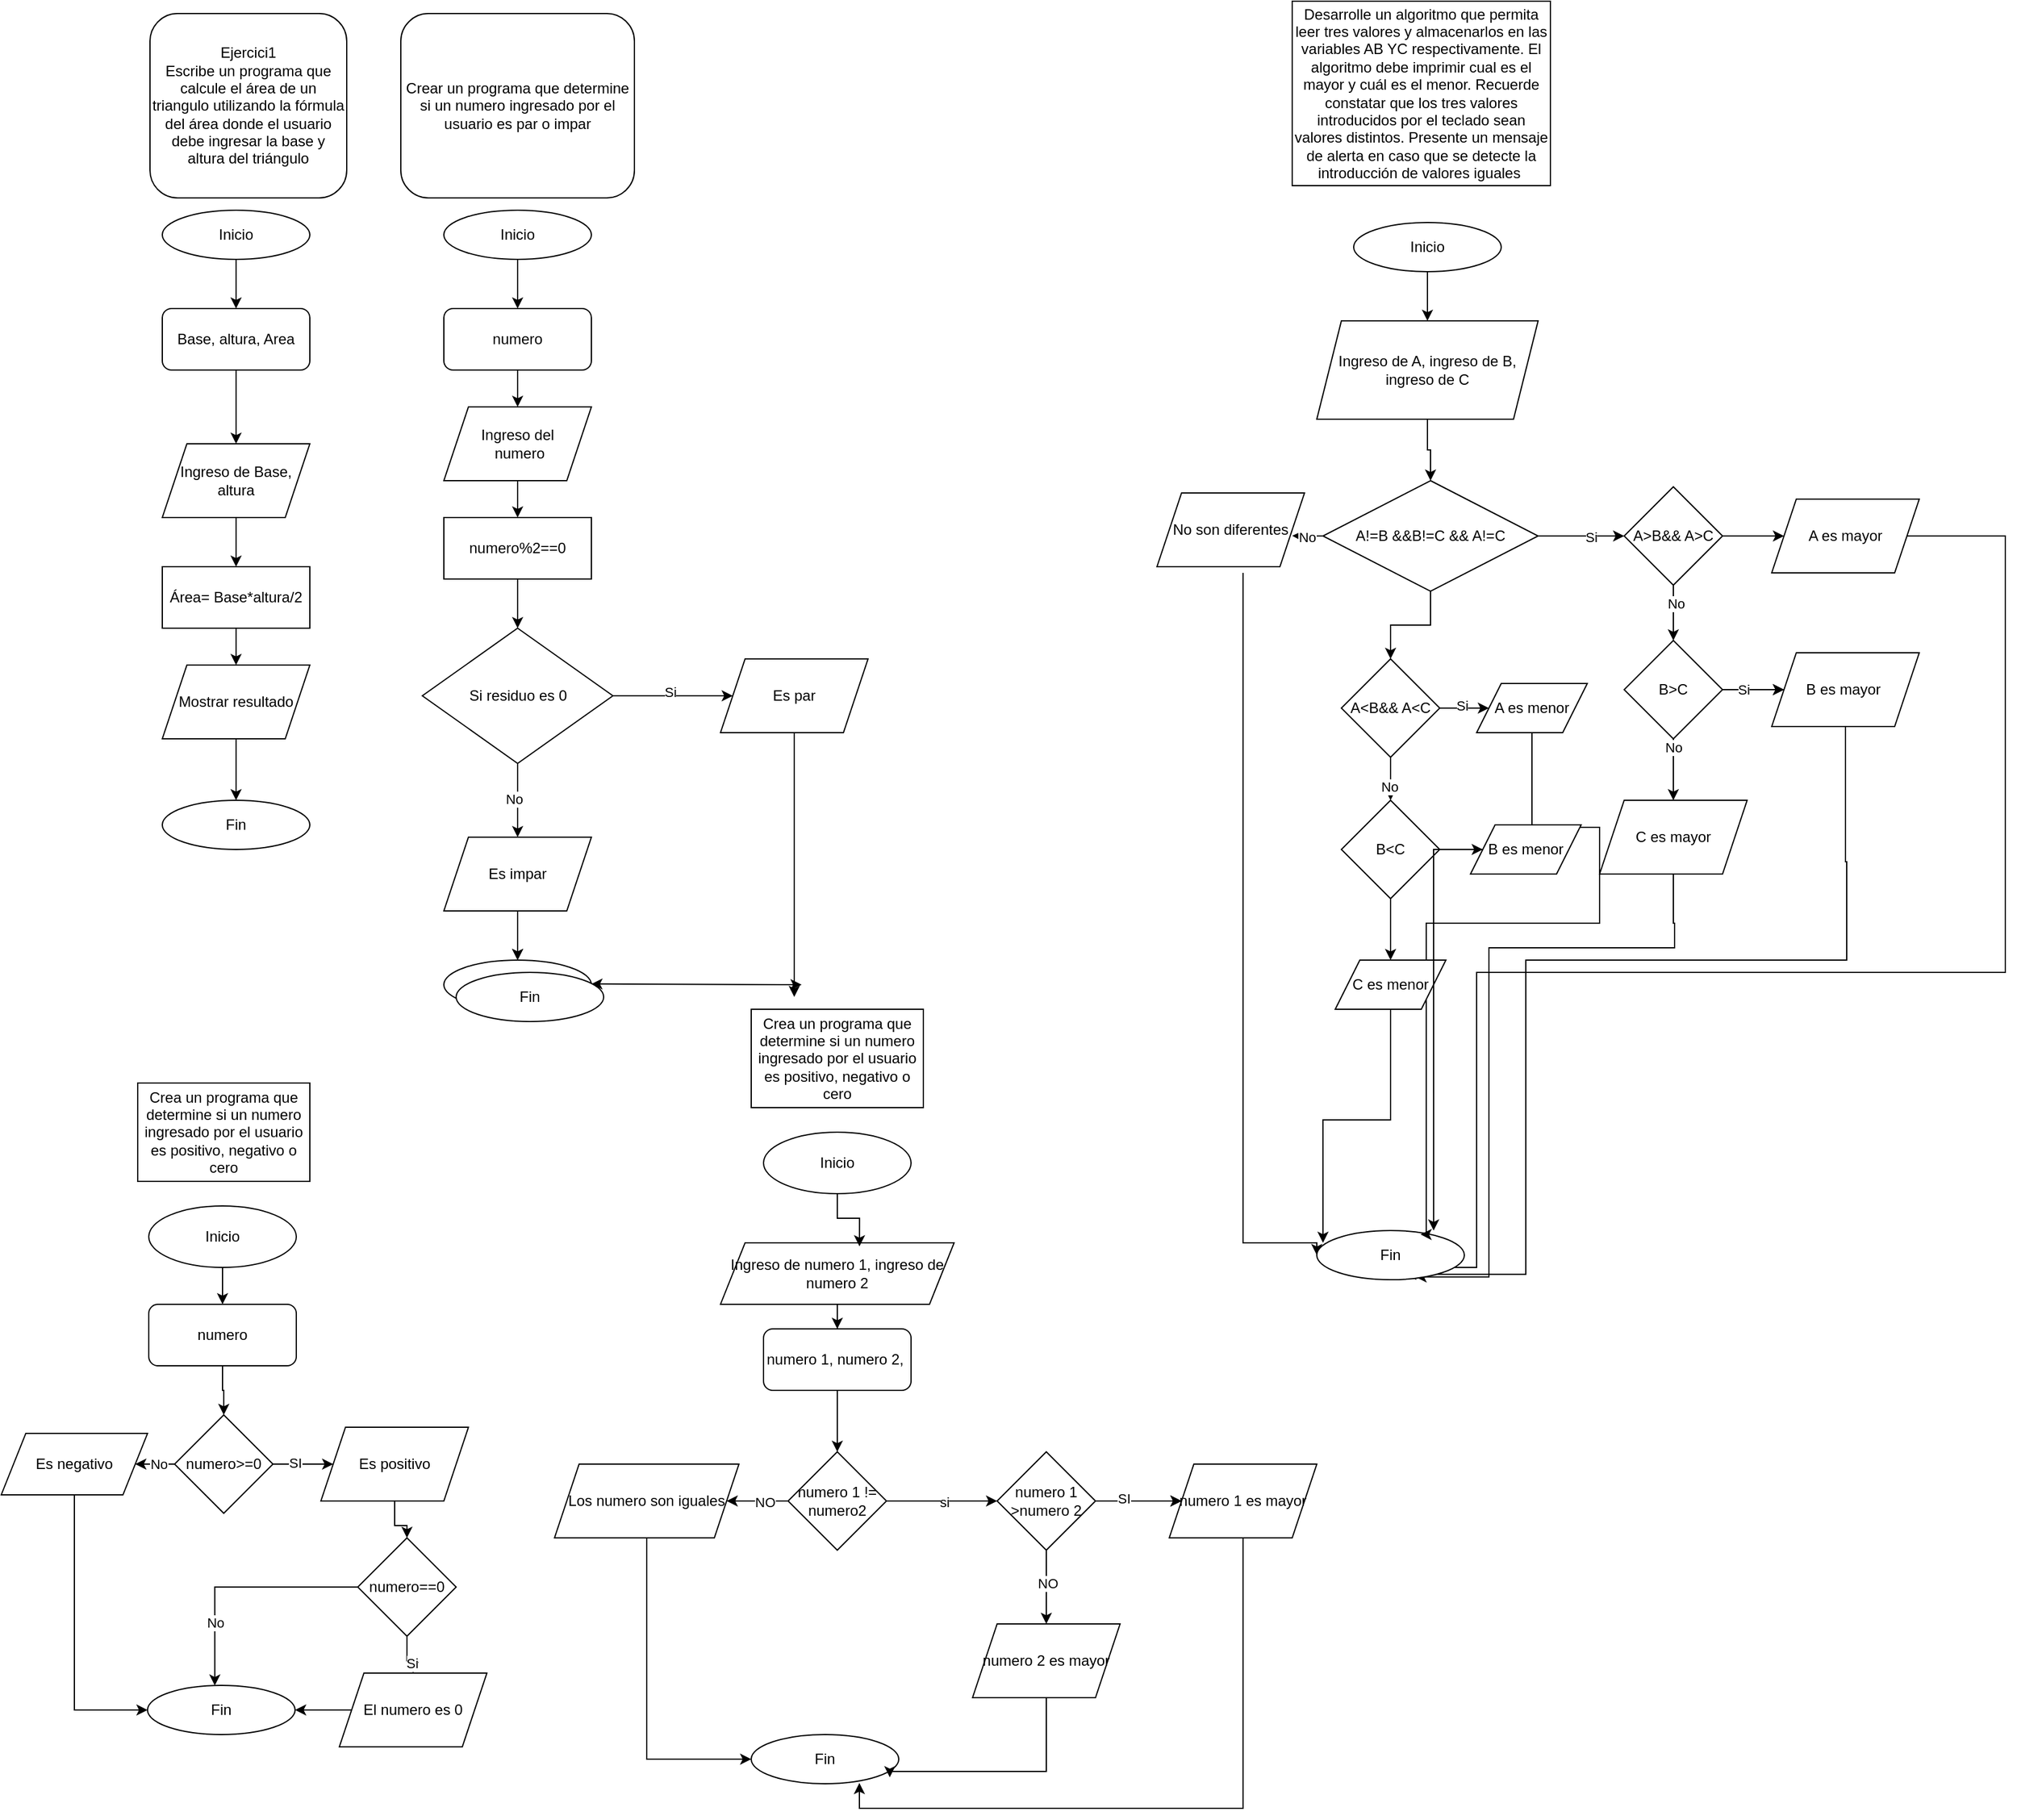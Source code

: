 <mxfile version="24.7.16">
  <diagram id="C5RBs43oDa-KdzZeNtuy" name="Page-1">
    <mxGraphModel dx="2933" dy="2589" grid="1" gridSize="10" guides="1" tooltips="1" connect="1" arrows="1" fold="1" page="1" pageScale="1" pageWidth="827" pageHeight="1169" math="0" shadow="0">
      <root>
        <mxCell id="WIyWlLk6GJQsqaUBKTNV-0" />
        <mxCell id="WIyWlLk6GJQsqaUBKTNV-1" parent="WIyWlLk6GJQsqaUBKTNV-0" />
        <mxCell id="592Dz0RFdlBVI4-PYO10-13" value="" style="edgeStyle=orthogonalEdgeStyle;rounded=0;orthogonalLoop=1;jettySize=auto;html=1;" parent="WIyWlLk6GJQsqaUBKTNV-1" source="WIyWlLk6GJQsqaUBKTNV-3" target="592Dz0RFdlBVI4-PYO10-8" edge="1">
          <mxGeometry relative="1" as="geometry" />
        </mxCell>
        <mxCell id="WIyWlLk6GJQsqaUBKTNV-3" value="Base, altura, Area" style="rounded=1;whiteSpace=wrap;html=1;fontSize=12;glass=0;strokeWidth=1;shadow=0;" parent="WIyWlLk6GJQsqaUBKTNV-1" vertex="1">
          <mxGeometry x="131" y="-890" width="120" height="50" as="geometry" />
        </mxCell>
        <mxCell id="592Dz0RFdlBVI4-PYO10-1" style="edgeStyle=orthogonalEdgeStyle;rounded=0;orthogonalLoop=1;jettySize=auto;html=1;entryX=0.5;entryY=0;entryDx=0;entryDy=0;" parent="WIyWlLk6GJQsqaUBKTNV-1" source="592Dz0RFdlBVI4-PYO10-0" target="WIyWlLk6GJQsqaUBKTNV-3" edge="1">
          <mxGeometry relative="1" as="geometry" />
        </mxCell>
        <mxCell id="592Dz0RFdlBVI4-PYO10-0" value="Inicio" style="ellipse;whiteSpace=wrap;html=1;" parent="WIyWlLk6GJQsqaUBKTNV-1" vertex="1">
          <mxGeometry x="131" y="-970" width="120" height="40" as="geometry" />
        </mxCell>
        <mxCell id="592Dz0RFdlBVI4-PYO10-10" value="" style="edgeStyle=orthogonalEdgeStyle;rounded=0;orthogonalLoop=1;jettySize=auto;html=1;" parent="WIyWlLk6GJQsqaUBKTNV-1" source="592Dz0RFdlBVI4-PYO10-8" target="592Dz0RFdlBVI4-PYO10-9" edge="1">
          <mxGeometry relative="1" as="geometry" />
        </mxCell>
        <mxCell id="592Dz0RFdlBVI4-PYO10-8" value="Ingreso de Base,&lt;div&gt;altura&lt;/div&gt;" style="shape=parallelogram;perimeter=parallelogramPerimeter;whiteSpace=wrap;html=1;fixedSize=1;" parent="WIyWlLk6GJQsqaUBKTNV-1" vertex="1">
          <mxGeometry x="131" y="-780" width="120" height="60" as="geometry" />
        </mxCell>
        <mxCell id="592Dz0RFdlBVI4-PYO10-16" value="" style="edgeStyle=orthogonalEdgeStyle;rounded=0;orthogonalLoop=1;jettySize=auto;html=1;" parent="WIyWlLk6GJQsqaUBKTNV-1" source="592Dz0RFdlBVI4-PYO10-9" target="592Dz0RFdlBVI4-PYO10-15" edge="1">
          <mxGeometry relative="1" as="geometry" />
        </mxCell>
        <mxCell id="592Dz0RFdlBVI4-PYO10-9" value="Área= Base*altura/2" style="rounded=0;whiteSpace=wrap;html=1;" parent="WIyWlLk6GJQsqaUBKTNV-1" vertex="1">
          <mxGeometry x="131" y="-680" width="120" height="50" as="geometry" />
        </mxCell>
        <mxCell id="592Dz0RFdlBVI4-PYO10-11" value="Fin" style="ellipse;whiteSpace=wrap;html=1;" parent="WIyWlLk6GJQsqaUBKTNV-1" vertex="1">
          <mxGeometry x="131" y="-490" width="120" height="40" as="geometry" />
        </mxCell>
        <mxCell id="592Dz0RFdlBVI4-PYO10-17" value="" style="edgeStyle=orthogonalEdgeStyle;rounded=0;orthogonalLoop=1;jettySize=auto;html=1;" parent="WIyWlLk6GJQsqaUBKTNV-1" source="592Dz0RFdlBVI4-PYO10-15" target="592Dz0RFdlBVI4-PYO10-11" edge="1">
          <mxGeometry relative="1" as="geometry" />
        </mxCell>
        <mxCell id="592Dz0RFdlBVI4-PYO10-15" value="Mostrar resultado" style="shape=parallelogram;perimeter=parallelogramPerimeter;whiteSpace=wrap;html=1;fixedSize=1;" parent="WIyWlLk6GJQsqaUBKTNV-1" vertex="1">
          <mxGeometry x="131" y="-600" width="120" height="60" as="geometry" />
        </mxCell>
        <mxCell id="592Dz0RFdlBVI4-PYO10-21" value="&lt;div&gt;Ejercici1&lt;/div&gt;Escribe un programa que calcule el área de un triangulo utilizando la fórmula del área donde el usuario debe ingresar la base y altura del triángulo" style="rounded=1;whiteSpace=wrap;html=1;" parent="WIyWlLk6GJQsqaUBKTNV-1" vertex="1">
          <mxGeometry x="121" y="-1130" width="160" height="150" as="geometry" />
        </mxCell>
        <mxCell id="592Dz0RFdlBVI4-PYO10-23" value="Crear un programa que determine si un numero ingresado por el usuario es par o impar" style="rounded=1;whiteSpace=wrap;html=1;" parent="WIyWlLk6GJQsqaUBKTNV-1" vertex="1">
          <mxGeometry x="325" y="-1130" width="190" height="150" as="geometry" />
        </mxCell>
        <mxCell id="592Dz0RFdlBVI4-PYO10-26" style="edgeStyle=orthogonalEdgeStyle;rounded=0;orthogonalLoop=1;jettySize=auto;html=1;exitX=0.5;exitY=1;exitDx=0;exitDy=0;" parent="WIyWlLk6GJQsqaUBKTNV-1" source="592Dz0RFdlBVI4-PYO10-24" target="592Dz0RFdlBVI4-PYO10-25" edge="1">
          <mxGeometry relative="1" as="geometry" />
        </mxCell>
        <mxCell id="592Dz0RFdlBVI4-PYO10-24" value="Inicio" style="ellipse;whiteSpace=wrap;html=1;" parent="WIyWlLk6GJQsqaUBKTNV-1" vertex="1">
          <mxGeometry x="360" y="-970" width="120" height="40" as="geometry" />
        </mxCell>
        <mxCell id="592Dz0RFdlBVI4-PYO10-29" style="edgeStyle=orthogonalEdgeStyle;rounded=0;orthogonalLoop=1;jettySize=auto;html=1;exitX=0.5;exitY=1;exitDx=0;exitDy=0;" parent="WIyWlLk6GJQsqaUBKTNV-1" source="592Dz0RFdlBVI4-PYO10-25" target="592Dz0RFdlBVI4-PYO10-27" edge="1">
          <mxGeometry relative="1" as="geometry" />
        </mxCell>
        <mxCell id="592Dz0RFdlBVI4-PYO10-25" value="numero" style="rounded=1;whiteSpace=wrap;html=1;fontSize=12;glass=0;strokeWidth=1;shadow=0;" parent="WIyWlLk6GJQsqaUBKTNV-1" vertex="1">
          <mxGeometry x="360" y="-890" width="120" height="50" as="geometry" />
        </mxCell>
        <mxCell id="592Dz0RFdlBVI4-PYO10-35" value="" style="edgeStyle=orthogonalEdgeStyle;rounded=0;orthogonalLoop=1;jettySize=auto;html=1;" parent="WIyWlLk6GJQsqaUBKTNV-1" source="592Dz0RFdlBVI4-PYO10-27" target="592Dz0RFdlBVI4-PYO10-33" edge="1">
          <mxGeometry relative="1" as="geometry" />
        </mxCell>
        <mxCell id="592Dz0RFdlBVI4-PYO10-27" value="Ingreso del&lt;div&gt;&amp;nbsp;numero&lt;/div&gt;" style="shape=parallelogram;perimeter=parallelogramPerimeter;whiteSpace=wrap;html=1;fixedSize=1;" parent="WIyWlLk6GJQsqaUBKTNV-1" vertex="1">
          <mxGeometry x="360" y="-810" width="120" height="60" as="geometry" />
        </mxCell>
        <mxCell id="592Dz0RFdlBVI4-PYO10-38" value="" style="edgeStyle=orthogonalEdgeStyle;rounded=0;orthogonalLoop=1;jettySize=auto;html=1;" parent="WIyWlLk6GJQsqaUBKTNV-1" source="592Dz0RFdlBVI4-PYO10-31" target="592Dz0RFdlBVI4-PYO10-32" edge="1">
          <mxGeometry relative="1" as="geometry" />
        </mxCell>
        <mxCell id="592Dz0RFdlBVI4-PYO10-39" value="Si" style="edgeLabel;html=1;align=center;verticalAlign=middle;resizable=0;points=[];" parent="592Dz0RFdlBVI4-PYO10-38" vertex="1" connectable="0">
          <mxGeometry x="-0.03" y="3" relative="1" as="geometry">
            <mxPoint x="-1" as="offset" />
          </mxGeometry>
        </mxCell>
        <mxCell id="592Dz0RFdlBVI4-PYO10-41" value="" style="edgeStyle=orthogonalEdgeStyle;rounded=0;orthogonalLoop=1;jettySize=auto;html=1;" parent="WIyWlLk6GJQsqaUBKTNV-1" source="592Dz0RFdlBVI4-PYO10-31" target="592Dz0RFdlBVI4-PYO10-40" edge="1">
          <mxGeometry relative="1" as="geometry" />
        </mxCell>
        <mxCell id="592Dz0RFdlBVI4-PYO10-48" value="No" style="edgeLabel;html=1;align=center;verticalAlign=middle;resizable=0;points=[];" parent="592Dz0RFdlBVI4-PYO10-41" vertex="1" connectable="0">
          <mxGeometry x="-0.041" y="-3" relative="1" as="geometry">
            <mxPoint as="offset" />
          </mxGeometry>
        </mxCell>
        <mxCell id="592Dz0RFdlBVI4-PYO10-31" value="Si residuo es 0" style="rhombus;whiteSpace=wrap;html=1;" parent="WIyWlLk6GJQsqaUBKTNV-1" vertex="1">
          <mxGeometry x="342.5" y="-630" width="155" height="110" as="geometry" />
        </mxCell>
        <mxCell id="592Dz0RFdlBVI4-PYO10-54" style="edgeStyle=orthogonalEdgeStyle;rounded=0;orthogonalLoop=1;jettySize=auto;html=1;" parent="WIyWlLk6GJQsqaUBKTNV-1" source="592Dz0RFdlBVI4-PYO10-32" edge="1">
          <mxGeometry relative="1" as="geometry">
            <mxPoint x="645.0" y="-330" as="targetPoint" />
          </mxGeometry>
        </mxCell>
        <mxCell id="592Dz0RFdlBVI4-PYO10-32" value="Es par" style="shape=parallelogram;perimeter=parallelogramPerimeter;whiteSpace=wrap;html=1;fixedSize=1;" parent="WIyWlLk6GJQsqaUBKTNV-1" vertex="1">
          <mxGeometry x="585" y="-605" width="120" height="60" as="geometry" />
        </mxCell>
        <mxCell id="592Dz0RFdlBVI4-PYO10-36" value="" style="edgeStyle=orthogonalEdgeStyle;rounded=0;orthogonalLoop=1;jettySize=auto;html=1;" parent="WIyWlLk6GJQsqaUBKTNV-1" source="592Dz0RFdlBVI4-PYO10-33" target="592Dz0RFdlBVI4-PYO10-31" edge="1">
          <mxGeometry relative="1" as="geometry" />
        </mxCell>
        <mxCell id="592Dz0RFdlBVI4-PYO10-33" value="numero%2==0" style="rounded=0;whiteSpace=wrap;html=1;" parent="WIyWlLk6GJQsqaUBKTNV-1" vertex="1">
          <mxGeometry x="360" y="-720" width="120" height="50" as="geometry" />
        </mxCell>
        <mxCell id="592Dz0RFdlBVI4-PYO10-43" value="" style="edgeStyle=orthogonalEdgeStyle;rounded=0;orthogonalLoop=1;jettySize=auto;html=1;" parent="WIyWlLk6GJQsqaUBKTNV-1" source="592Dz0RFdlBVI4-PYO10-40" edge="1">
          <mxGeometry relative="1" as="geometry">
            <mxPoint x="420" y="-360" as="targetPoint" />
          </mxGeometry>
        </mxCell>
        <mxCell id="5NWlZkQ-3YKYq24V9P-x-30" value="" style="edgeStyle=orthogonalEdgeStyle;rounded=0;orthogonalLoop=1;jettySize=auto;html=1;" edge="1" parent="WIyWlLk6GJQsqaUBKTNV-1" source="592Dz0RFdlBVI4-PYO10-40" target="592Dz0RFdlBVI4-PYO10-44">
          <mxGeometry relative="1" as="geometry" />
        </mxCell>
        <mxCell id="592Dz0RFdlBVI4-PYO10-40" value="Es impar" style="shape=parallelogram;perimeter=parallelogramPerimeter;whiteSpace=wrap;html=1;fixedSize=1;" parent="WIyWlLk6GJQsqaUBKTNV-1" vertex="1">
          <mxGeometry x="360" y="-460" width="120" height="60" as="geometry" />
        </mxCell>
        <mxCell id="592Dz0RFdlBVI4-PYO10-44" value="Fin" style="ellipse;whiteSpace=wrap;html=1;" parent="WIyWlLk6GJQsqaUBKTNV-1" vertex="1">
          <mxGeometry x="360" y="-360" width="120" height="40" as="geometry" />
        </mxCell>
        <mxCell id="592Dz0RFdlBVI4-PYO10-56" value="" style="endArrow=classic;startArrow=classic;html=1;rounded=0;" parent="WIyWlLk6GJQsqaUBKTNV-1" edge="1">
          <mxGeometry width="50" height="50" relative="1" as="geometry">
            <mxPoint x="480" y="-340.59" as="sourcePoint" />
            <mxPoint x="651" y="-340" as="targetPoint" />
          </mxGeometry>
        </mxCell>
        <mxCell id="592Dz0RFdlBVI4-PYO10-59" value="Crea un programa que determine si un numero ingresado por el usuario es positivo, negativo o cero" style="rounded=0;whiteSpace=wrap;html=1;" parent="WIyWlLk6GJQsqaUBKTNV-1" vertex="1">
          <mxGeometry x="111" y="-260" width="140" height="80" as="geometry" />
        </mxCell>
        <mxCell id="592Dz0RFdlBVI4-PYO10-63" value="" style="edgeStyle=orthogonalEdgeStyle;rounded=0;orthogonalLoop=1;jettySize=auto;html=1;" parent="WIyWlLk6GJQsqaUBKTNV-1" source="592Dz0RFdlBVI4-PYO10-60" target="592Dz0RFdlBVI4-PYO10-62" edge="1">
          <mxGeometry relative="1" as="geometry" />
        </mxCell>
        <mxCell id="592Dz0RFdlBVI4-PYO10-60" value="Inicio" style="ellipse;whiteSpace=wrap;html=1;" parent="WIyWlLk6GJQsqaUBKTNV-1" vertex="1">
          <mxGeometry x="120" y="-160" width="120" height="50" as="geometry" />
        </mxCell>
        <mxCell id="592Dz0RFdlBVI4-PYO10-61" style="edgeStyle=orthogonalEdgeStyle;rounded=0;orthogonalLoop=1;jettySize=auto;html=1;exitX=0.5;exitY=1;exitDx=0;exitDy=0;" parent="WIyWlLk6GJQsqaUBKTNV-1" source="592Dz0RFdlBVI4-PYO10-60" target="592Dz0RFdlBVI4-PYO10-60" edge="1">
          <mxGeometry relative="1" as="geometry" />
        </mxCell>
        <mxCell id="592Dz0RFdlBVI4-PYO10-65" value="" style="edgeStyle=orthogonalEdgeStyle;rounded=0;orthogonalLoop=1;jettySize=auto;html=1;" parent="WIyWlLk6GJQsqaUBKTNV-1" source="592Dz0RFdlBVI4-PYO10-62" target="592Dz0RFdlBVI4-PYO10-64" edge="1">
          <mxGeometry relative="1" as="geometry" />
        </mxCell>
        <mxCell id="592Dz0RFdlBVI4-PYO10-62" value="numero" style="rounded=1;whiteSpace=wrap;html=1;fontSize=12;glass=0;strokeWidth=1;shadow=0;" parent="WIyWlLk6GJQsqaUBKTNV-1" vertex="1">
          <mxGeometry x="120" y="-80" width="120" height="50" as="geometry" />
        </mxCell>
        <mxCell id="592Dz0RFdlBVI4-PYO10-68" value="" style="edgeStyle=orthogonalEdgeStyle;rounded=0;orthogonalLoop=1;jettySize=auto;html=1;" parent="WIyWlLk6GJQsqaUBKTNV-1" source="592Dz0RFdlBVI4-PYO10-64" target="592Dz0RFdlBVI4-PYO10-67" edge="1">
          <mxGeometry relative="1" as="geometry" />
        </mxCell>
        <mxCell id="592Dz0RFdlBVI4-PYO10-69" value="SI" style="edgeLabel;html=1;align=center;verticalAlign=middle;resizable=0;points=[];" parent="592Dz0RFdlBVI4-PYO10-68" vertex="1" connectable="0">
          <mxGeometry x="-0.288" y="1" relative="1" as="geometry">
            <mxPoint as="offset" />
          </mxGeometry>
        </mxCell>
        <mxCell id="592Dz0RFdlBVI4-PYO10-71" value="" style="edgeStyle=orthogonalEdgeStyle;rounded=0;orthogonalLoop=1;jettySize=auto;html=1;" parent="WIyWlLk6GJQsqaUBKTNV-1" source="592Dz0RFdlBVI4-PYO10-64" target="592Dz0RFdlBVI4-PYO10-70" edge="1">
          <mxGeometry relative="1" as="geometry" />
        </mxCell>
        <mxCell id="592Dz0RFdlBVI4-PYO10-89" value="No" style="edgeLabel;html=1;align=center;verticalAlign=middle;resizable=0;points=[];" parent="592Dz0RFdlBVI4-PYO10-71" vertex="1" connectable="0">
          <mxGeometry x="0.462" relative="1" as="geometry">
            <mxPoint as="offset" />
          </mxGeometry>
        </mxCell>
        <mxCell id="592Dz0RFdlBVI4-PYO10-64" value="numero&amp;gt;=0" style="rhombus;whiteSpace=wrap;html=1;" parent="WIyWlLk6GJQsqaUBKTNV-1" vertex="1">
          <mxGeometry x="141" y="10" width="80" height="80" as="geometry" />
        </mxCell>
        <mxCell id="592Dz0RFdlBVI4-PYO10-73" value="" style="edgeStyle=orthogonalEdgeStyle;rounded=0;orthogonalLoop=1;jettySize=auto;html=1;" parent="WIyWlLk6GJQsqaUBKTNV-1" source="592Dz0RFdlBVI4-PYO10-67" target="592Dz0RFdlBVI4-PYO10-72" edge="1">
          <mxGeometry relative="1" as="geometry" />
        </mxCell>
        <mxCell id="592Dz0RFdlBVI4-PYO10-67" value="Es positivo" style="shape=parallelogram;perimeter=parallelogramPerimeter;whiteSpace=wrap;html=1;fixedSize=1;" parent="WIyWlLk6GJQsqaUBKTNV-1" vertex="1">
          <mxGeometry x="260" y="20" width="120" height="60" as="geometry" />
        </mxCell>
        <mxCell id="592Dz0RFdlBVI4-PYO10-82" style="edgeStyle=orthogonalEdgeStyle;rounded=0;orthogonalLoop=1;jettySize=auto;html=1;entryX=0;entryY=0.5;entryDx=0;entryDy=0;" parent="WIyWlLk6GJQsqaUBKTNV-1" source="592Dz0RFdlBVI4-PYO10-70" target="592Dz0RFdlBVI4-PYO10-81" edge="1">
          <mxGeometry relative="1" as="geometry" />
        </mxCell>
        <mxCell id="592Dz0RFdlBVI4-PYO10-70" value="Es negativo" style="shape=parallelogram;perimeter=parallelogramPerimeter;whiteSpace=wrap;html=1;fixedSize=1;" parent="WIyWlLk6GJQsqaUBKTNV-1" vertex="1">
          <mxGeometry y="25" width="119" height="50" as="geometry" />
        </mxCell>
        <mxCell id="592Dz0RFdlBVI4-PYO10-75" value="" style="edgeStyle=orthogonalEdgeStyle;rounded=0;orthogonalLoop=1;jettySize=auto;html=1;" parent="WIyWlLk6GJQsqaUBKTNV-1" source="592Dz0RFdlBVI4-PYO10-72" target="592Dz0RFdlBVI4-PYO10-74" edge="1">
          <mxGeometry relative="1" as="geometry" />
        </mxCell>
        <mxCell id="592Dz0RFdlBVI4-PYO10-76" value="Si" style="edgeLabel;html=1;align=center;verticalAlign=middle;resizable=0;points=[];" parent="592Dz0RFdlBVI4-PYO10-75" vertex="1" connectable="0">
          <mxGeometry x="0.338" y="-2" relative="1" as="geometry">
            <mxPoint as="offset" />
          </mxGeometry>
        </mxCell>
        <mxCell id="592Dz0RFdlBVI4-PYO10-72" value="numero==0" style="rhombus;whiteSpace=wrap;html=1;" parent="WIyWlLk6GJQsqaUBKTNV-1" vertex="1">
          <mxGeometry x="290" y="110" width="80" height="80" as="geometry" />
        </mxCell>
        <mxCell id="592Dz0RFdlBVI4-PYO10-87" style="edgeStyle=orthogonalEdgeStyle;rounded=0;orthogonalLoop=1;jettySize=auto;html=1;" parent="WIyWlLk6GJQsqaUBKTNV-1" source="592Dz0RFdlBVI4-PYO10-74" target="592Dz0RFdlBVI4-PYO10-81" edge="1">
          <mxGeometry relative="1" as="geometry" />
        </mxCell>
        <mxCell id="592Dz0RFdlBVI4-PYO10-74" value="El numero es 0" style="shape=parallelogram;perimeter=parallelogramPerimeter;whiteSpace=wrap;html=1;fixedSize=1;" parent="WIyWlLk6GJQsqaUBKTNV-1" vertex="1">
          <mxGeometry x="275" y="220" width="120" height="60" as="geometry" />
        </mxCell>
        <mxCell id="592Dz0RFdlBVI4-PYO10-81" value="Fin" style="ellipse;whiteSpace=wrap;html=1;" parent="WIyWlLk6GJQsqaUBKTNV-1" vertex="1">
          <mxGeometry x="119" y="230" width="120" height="40" as="geometry" />
        </mxCell>
        <mxCell id="592Dz0RFdlBVI4-PYO10-90" style="edgeStyle=orthogonalEdgeStyle;rounded=0;orthogonalLoop=1;jettySize=auto;html=1;exitX=0;exitY=0.5;exitDx=0;exitDy=0;entryX=0.456;entryY=0.004;entryDx=0;entryDy=0;entryPerimeter=0;" parent="WIyWlLk6GJQsqaUBKTNV-1" source="592Dz0RFdlBVI4-PYO10-72" target="592Dz0RFdlBVI4-PYO10-81" edge="1">
          <mxGeometry relative="1" as="geometry" />
        </mxCell>
        <mxCell id="592Dz0RFdlBVI4-PYO10-91" value="No" style="edgeLabel;html=1;align=center;verticalAlign=middle;resizable=0;points=[];" parent="592Dz0RFdlBVI4-PYO10-90" vertex="1" connectable="0">
          <mxGeometry x="0.483" relative="1" as="geometry">
            <mxPoint as="offset" />
          </mxGeometry>
        </mxCell>
        <mxCell id="592Dz0RFdlBVI4-PYO10-92" value="Crea un programa que determine si un numero ingresado por el usuario es positivo, negativo o cero" style="rounded=0;whiteSpace=wrap;html=1;" parent="WIyWlLk6GJQsqaUBKTNV-1" vertex="1">
          <mxGeometry x="610" y="-320" width="140" height="80" as="geometry" />
        </mxCell>
        <mxCell id="592Dz0RFdlBVI4-PYO10-93" value="Inicio" style="ellipse;whiteSpace=wrap;html=1;" parent="WIyWlLk6GJQsqaUBKTNV-1" vertex="1">
          <mxGeometry x="620" y="-220" width="120" height="50" as="geometry" />
        </mxCell>
        <mxCell id="592Dz0RFdlBVI4-PYO10-99" style="edgeStyle=orthogonalEdgeStyle;rounded=0;orthogonalLoop=1;jettySize=auto;html=1;exitX=0.5;exitY=1;exitDx=0;exitDy=0;entryX=0.5;entryY=0;entryDx=0;entryDy=0;" parent="WIyWlLk6GJQsqaUBKTNV-1" source="592Dz0RFdlBVI4-PYO10-94" target="592Dz0RFdlBVI4-PYO10-96" edge="1">
          <mxGeometry relative="1" as="geometry" />
        </mxCell>
        <mxCell id="592Dz0RFdlBVI4-PYO10-94" value="numero 1, numero 2,&amp;nbsp;" style="rounded=1;whiteSpace=wrap;html=1;fontSize=12;glass=0;strokeWidth=1;shadow=0;" parent="WIyWlLk6GJQsqaUBKTNV-1" vertex="1">
          <mxGeometry x="620" y="-60" width="120" height="50" as="geometry" />
        </mxCell>
        <mxCell id="592Dz0RFdlBVI4-PYO10-100" style="edgeStyle=orthogonalEdgeStyle;rounded=0;orthogonalLoop=1;jettySize=auto;html=1;exitX=0;exitY=0.5;exitDx=0;exitDy=0;entryX=1;entryY=0.5;entryDx=0;entryDy=0;" parent="WIyWlLk6GJQsqaUBKTNV-1" source="592Dz0RFdlBVI4-PYO10-96" target="592Dz0RFdlBVI4-PYO10-97" edge="1">
          <mxGeometry relative="1" as="geometry" />
        </mxCell>
        <mxCell id="592Dz0RFdlBVI4-PYO10-112" value="NO" style="edgeLabel;html=1;align=center;verticalAlign=middle;resizable=0;points=[];" parent="592Dz0RFdlBVI4-PYO10-100" vertex="1" connectable="0">
          <mxGeometry x="-0.212" y="1" relative="1" as="geometry">
            <mxPoint as="offset" />
          </mxGeometry>
        </mxCell>
        <mxCell id="592Dz0RFdlBVI4-PYO10-101" style="edgeStyle=orthogonalEdgeStyle;rounded=0;orthogonalLoop=1;jettySize=auto;html=1;exitX=1;exitY=0.5;exitDx=0;exitDy=0;entryX=0;entryY=0.5;entryDx=0;entryDy=0;" parent="WIyWlLk6GJQsqaUBKTNV-1" source="592Dz0RFdlBVI4-PYO10-96" edge="1">
          <mxGeometry relative="1" as="geometry">
            <mxPoint x="810" y="80" as="targetPoint" />
          </mxGeometry>
        </mxCell>
        <mxCell id="592Dz0RFdlBVI4-PYO10-102" value="si" style="edgeLabel;html=1;align=center;verticalAlign=middle;resizable=0;points=[];" parent="592Dz0RFdlBVI4-PYO10-101" vertex="1" connectable="0">
          <mxGeometry x="0.052" relative="1" as="geometry">
            <mxPoint as="offset" />
          </mxGeometry>
        </mxCell>
        <mxCell id="592Dz0RFdlBVI4-PYO10-96" value="numero 1 != numero2" style="rhombus;whiteSpace=wrap;html=1;" parent="WIyWlLk6GJQsqaUBKTNV-1" vertex="1">
          <mxGeometry x="640" y="40" width="80" height="80" as="geometry" />
        </mxCell>
        <mxCell id="592Dz0RFdlBVI4-PYO10-113" style="edgeStyle=orthogonalEdgeStyle;rounded=0;orthogonalLoop=1;jettySize=auto;html=1;exitX=0.5;exitY=1;exitDx=0;exitDy=0;entryX=0;entryY=0.5;entryDx=0;entryDy=0;" parent="WIyWlLk6GJQsqaUBKTNV-1" source="592Dz0RFdlBVI4-PYO10-97" target="592Dz0RFdlBVI4-PYO10-111" edge="1">
          <mxGeometry relative="1" as="geometry" />
        </mxCell>
        <mxCell id="592Dz0RFdlBVI4-PYO10-97" value="Los numero son iguales" style="shape=parallelogram;perimeter=parallelogramPerimeter;whiteSpace=wrap;html=1;fixedSize=1;" parent="WIyWlLk6GJQsqaUBKTNV-1" vertex="1">
          <mxGeometry x="450" y="50" width="150" height="60" as="geometry" />
        </mxCell>
        <mxCell id="592Dz0RFdlBVI4-PYO10-106" style="edgeStyle=orthogonalEdgeStyle;rounded=0;orthogonalLoop=1;jettySize=auto;html=1;exitX=1;exitY=0.5;exitDx=0;exitDy=0;entryX=0;entryY=0.5;entryDx=0;entryDy=0;" parent="WIyWlLk6GJQsqaUBKTNV-1" source="592Dz0RFdlBVI4-PYO10-103" target="592Dz0RFdlBVI4-PYO10-104" edge="1">
          <mxGeometry relative="1" as="geometry" />
        </mxCell>
        <mxCell id="592Dz0RFdlBVI4-PYO10-107" style="edgeStyle=orthogonalEdgeStyle;rounded=0;orthogonalLoop=1;jettySize=auto;html=1;exitX=0.5;exitY=1;exitDx=0;exitDy=0;entryX=0.5;entryY=0;entryDx=0;entryDy=0;" parent="WIyWlLk6GJQsqaUBKTNV-1" source="592Dz0RFdlBVI4-PYO10-103" target="592Dz0RFdlBVI4-PYO10-105" edge="1">
          <mxGeometry relative="1" as="geometry" />
        </mxCell>
        <mxCell id="592Dz0RFdlBVI4-PYO10-108" value="NO" style="edgeLabel;html=1;align=center;verticalAlign=middle;resizable=0;points=[];" parent="592Dz0RFdlBVI4-PYO10-107" vertex="1" connectable="0">
          <mxGeometry x="-0.098" y="1" relative="1" as="geometry">
            <mxPoint as="offset" />
          </mxGeometry>
        </mxCell>
        <mxCell id="592Dz0RFdlBVI4-PYO10-109" value="" style="edgeStyle=orthogonalEdgeStyle;rounded=0;orthogonalLoop=1;jettySize=auto;html=1;" parent="WIyWlLk6GJQsqaUBKTNV-1" source="592Dz0RFdlBVI4-PYO10-103" target="592Dz0RFdlBVI4-PYO10-104" edge="1">
          <mxGeometry relative="1" as="geometry" />
        </mxCell>
        <mxCell id="592Dz0RFdlBVI4-PYO10-110" value="SI" style="edgeLabel;html=1;align=center;verticalAlign=middle;resizable=0;points=[];" parent="592Dz0RFdlBVI4-PYO10-109" vertex="1" connectable="0">
          <mxGeometry x="-0.336" y="2" relative="1" as="geometry">
            <mxPoint as="offset" />
          </mxGeometry>
        </mxCell>
        <mxCell id="592Dz0RFdlBVI4-PYO10-103" value="numero 1 &amp;gt;numero 2" style="rhombus;whiteSpace=wrap;html=1;" parent="WIyWlLk6GJQsqaUBKTNV-1" vertex="1">
          <mxGeometry x="810" y="40" width="80" height="80" as="geometry" />
        </mxCell>
        <mxCell id="592Dz0RFdlBVI4-PYO10-104" value="numero 1 es mayor" style="shape=parallelogram;perimeter=parallelogramPerimeter;whiteSpace=wrap;html=1;fixedSize=1;" parent="WIyWlLk6GJQsqaUBKTNV-1" vertex="1">
          <mxGeometry x="950" y="50" width="120" height="60" as="geometry" />
        </mxCell>
        <mxCell id="592Dz0RFdlBVI4-PYO10-105" value="numero 2 es mayor" style="shape=parallelogram;perimeter=parallelogramPerimeter;whiteSpace=wrap;html=1;fixedSize=1;" parent="WIyWlLk6GJQsqaUBKTNV-1" vertex="1">
          <mxGeometry x="790" y="180" width="120" height="60" as="geometry" />
        </mxCell>
        <mxCell id="592Dz0RFdlBVI4-PYO10-111" value="Fin" style="ellipse;whiteSpace=wrap;html=1;" parent="WIyWlLk6GJQsqaUBKTNV-1" vertex="1">
          <mxGeometry x="610" y="270" width="120" height="40" as="geometry" />
        </mxCell>
        <mxCell id="592Dz0RFdlBVI4-PYO10-114" style="edgeStyle=orthogonalEdgeStyle;rounded=0;orthogonalLoop=1;jettySize=auto;html=1;exitX=0.5;exitY=1;exitDx=0;exitDy=0;entryX=0.939;entryY=0.868;entryDx=0;entryDy=0;entryPerimeter=0;" parent="WIyWlLk6GJQsqaUBKTNV-1" source="592Dz0RFdlBVI4-PYO10-105" target="592Dz0RFdlBVI4-PYO10-111" edge="1">
          <mxGeometry relative="1" as="geometry">
            <Array as="points">
              <mxPoint x="850" y="300" />
              <mxPoint x="723" y="300" />
            </Array>
          </mxGeometry>
        </mxCell>
        <mxCell id="592Dz0RFdlBVI4-PYO10-115" style="edgeStyle=orthogonalEdgeStyle;rounded=0;orthogonalLoop=1;jettySize=auto;html=1;exitX=0.5;exitY=1;exitDx=0;exitDy=0;entryX=0.733;entryY=0.985;entryDx=0;entryDy=0;entryPerimeter=0;" parent="WIyWlLk6GJQsqaUBKTNV-1" source="592Dz0RFdlBVI4-PYO10-104" target="592Dz0RFdlBVI4-PYO10-111" edge="1">
          <mxGeometry relative="1" as="geometry" />
        </mxCell>
        <mxCell id="592Dz0RFdlBVI4-PYO10-119" style="edgeStyle=orthogonalEdgeStyle;rounded=0;orthogonalLoop=1;jettySize=auto;html=1;exitX=0.5;exitY=1;exitDx=0;exitDy=0;" parent="WIyWlLk6GJQsqaUBKTNV-1" source="592Dz0RFdlBVI4-PYO10-116" target="592Dz0RFdlBVI4-PYO10-94" edge="1">
          <mxGeometry relative="1" as="geometry" />
        </mxCell>
        <mxCell id="592Dz0RFdlBVI4-PYO10-116" value="Ingreso de numero 1, ingreso de numero 2" style="shape=parallelogram;perimeter=parallelogramPerimeter;whiteSpace=wrap;html=1;fixedSize=1;" parent="WIyWlLk6GJQsqaUBKTNV-1" vertex="1">
          <mxGeometry x="585" y="-130" width="190" height="50" as="geometry" />
        </mxCell>
        <mxCell id="592Dz0RFdlBVI4-PYO10-118" style="edgeStyle=orthogonalEdgeStyle;rounded=0;orthogonalLoop=1;jettySize=auto;html=1;exitX=0.5;exitY=1;exitDx=0;exitDy=0;entryX=0.595;entryY=0.057;entryDx=0;entryDy=0;entryPerimeter=0;" parent="WIyWlLk6GJQsqaUBKTNV-1" source="592Dz0RFdlBVI4-PYO10-93" target="592Dz0RFdlBVI4-PYO10-116" edge="1">
          <mxGeometry relative="1" as="geometry" />
        </mxCell>
        <mxCell id="5NWlZkQ-3YKYq24V9P-x-0" value="Desarrolle un algoritmo que permita leer tres valores y almacenarlos en las variables AB YC respectivamente. El algoritmo debe imprimir cual es el mayor y cuál es el menor. Recuerde constatar que los tres valores introducidos por el teclado sean valores distintos. Presente un mensaje de alerta en caso que se detecte la introducción de valores iguales&amp;nbsp;" style="rounded=0;whiteSpace=wrap;html=1;" vertex="1" parent="WIyWlLk6GJQsqaUBKTNV-1">
          <mxGeometry x="1050" y="-1140" width="210" height="150" as="geometry" />
        </mxCell>
        <mxCell id="5NWlZkQ-3YKYq24V9P-x-4" value="" style="edgeStyle=orthogonalEdgeStyle;rounded=0;orthogonalLoop=1;jettySize=auto;html=1;" edge="1" parent="WIyWlLk6GJQsqaUBKTNV-1" source="5NWlZkQ-3YKYq24V9P-x-1" target="5NWlZkQ-3YKYq24V9P-x-2">
          <mxGeometry relative="1" as="geometry" />
        </mxCell>
        <mxCell id="5NWlZkQ-3YKYq24V9P-x-1" value="Inicio" style="ellipse;whiteSpace=wrap;html=1;" vertex="1" parent="WIyWlLk6GJQsqaUBKTNV-1">
          <mxGeometry x="1100" y="-960" width="120" height="40" as="geometry" />
        </mxCell>
        <mxCell id="5NWlZkQ-3YKYq24V9P-x-5" value="" style="edgeStyle=orthogonalEdgeStyle;rounded=0;orthogonalLoop=1;jettySize=auto;html=1;" edge="1" parent="WIyWlLk6GJQsqaUBKTNV-1" source="5NWlZkQ-3YKYq24V9P-x-2" target="5NWlZkQ-3YKYq24V9P-x-3">
          <mxGeometry relative="1" as="geometry" />
        </mxCell>
        <mxCell id="5NWlZkQ-3YKYq24V9P-x-2" value="Ingreso de A, ingreso de B, ingreso de C" style="shape=parallelogram;perimeter=parallelogramPerimeter;whiteSpace=wrap;html=1;fixedSize=1;" vertex="1" parent="WIyWlLk6GJQsqaUBKTNV-1">
          <mxGeometry x="1070" y="-880" width="180" height="80" as="geometry" />
        </mxCell>
        <mxCell id="5NWlZkQ-3YKYq24V9P-x-7" value="" style="edgeStyle=orthogonalEdgeStyle;rounded=0;orthogonalLoop=1;jettySize=auto;html=1;" edge="1" parent="WIyWlLk6GJQsqaUBKTNV-1" source="5NWlZkQ-3YKYq24V9P-x-3">
          <mxGeometry relative="1" as="geometry">
            <mxPoint x="1050.048" y="-705.143" as="targetPoint" />
          </mxGeometry>
        </mxCell>
        <mxCell id="5NWlZkQ-3YKYq24V9P-x-8" value="No" style="edgeLabel;html=1;align=center;verticalAlign=middle;resizable=0;points=[];" vertex="1" connectable="0" parent="5NWlZkQ-3YKYq24V9P-x-7">
          <mxGeometry x="0.059" y="1" relative="1" as="geometry">
            <mxPoint as="offset" />
          </mxGeometry>
        </mxCell>
        <mxCell id="5NWlZkQ-3YKYq24V9P-x-14" value="" style="edgeStyle=orthogonalEdgeStyle;rounded=0;orthogonalLoop=1;jettySize=auto;html=1;" edge="1" parent="WIyWlLk6GJQsqaUBKTNV-1" source="5NWlZkQ-3YKYq24V9P-x-3" target="5NWlZkQ-3YKYq24V9P-x-9">
          <mxGeometry relative="1" as="geometry" />
        </mxCell>
        <mxCell id="5NWlZkQ-3YKYq24V9P-x-15" value="Si" style="edgeLabel;html=1;align=center;verticalAlign=middle;resizable=0;points=[];" vertex="1" connectable="0" parent="5NWlZkQ-3YKYq24V9P-x-14">
          <mxGeometry x="0.219" y="-1" relative="1" as="geometry">
            <mxPoint as="offset" />
          </mxGeometry>
        </mxCell>
        <mxCell id="5NWlZkQ-3YKYq24V9P-x-38" value="" style="edgeStyle=orthogonalEdgeStyle;rounded=0;orthogonalLoop=1;jettySize=auto;html=1;" edge="1" parent="WIyWlLk6GJQsqaUBKTNV-1" source="5NWlZkQ-3YKYq24V9P-x-3" target="5NWlZkQ-3YKYq24V9P-x-37">
          <mxGeometry relative="1" as="geometry" />
        </mxCell>
        <mxCell id="5NWlZkQ-3YKYq24V9P-x-3" value="A!=B &amp;amp;&amp;amp;B!=C &amp;amp;&amp;amp; A!=C" style="rhombus;whiteSpace=wrap;html=1;" vertex="1" parent="WIyWlLk6GJQsqaUBKTNV-1">
          <mxGeometry x="1075" y="-750" width="175" height="90" as="geometry" />
        </mxCell>
        <mxCell id="5NWlZkQ-3YKYq24V9P-x-33" style="edgeStyle=orthogonalEdgeStyle;rounded=0;orthogonalLoop=1;jettySize=auto;html=1;entryX=0;entryY=0.5;entryDx=0;entryDy=0;" edge="1" parent="WIyWlLk6GJQsqaUBKTNV-1" target="5NWlZkQ-3YKYq24V9P-x-32">
          <mxGeometry relative="1" as="geometry">
            <mxPoint x="1010" y="-500" as="targetPoint" />
            <mxPoint x="1010" y="-675" as="sourcePoint" />
            <Array as="points">
              <mxPoint x="1010" y="-130" />
            </Array>
          </mxGeometry>
        </mxCell>
        <mxCell id="5NWlZkQ-3YKYq24V9P-x-6" value="No son diferentes" style="shape=parallelogram;perimeter=parallelogramPerimeter;whiteSpace=wrap;html=1;fixedSize=1;" vertex="1" parent="WIyWlLk6GJQsqaUBKTNV-1">
          <mxGeometry x="940" y="-740" width="120" height="60" as="geometry" />
        </mxCell>
        <mxCell id="5NWlZkQ-3YKYq24V9P-x-18" value="" style="edgeStyle=orthogonalEdgeStyle;rounded=0;orthogonalLoop=1;jettySize=auto;html=1;" edge="1" parent="WIyWlLk6GJQsqaUBKTNV-1" source="5NWlZkQ-3YKYq24V9P-x-9" target="5NWlZkQ-3YKYq24V9P-x-17">
          <mxGeometry relative="1" as="geometry" />
        </mxCell>
        <mxCell id="5NWlZkQ-3YKYq24V9P-x-20" value="" style="edgeStyle=orthogonalEdgeStyle;rounded=0;orthogonalLoop=1;jettySize=auto;html=1;" edge="1" parent="WIyWlLk6GJQsqaUBKTNV-1" source="5NWlZkQ-3YKYq24V9P-x-9" target="5NWlZkQ-3YKYq24V9P-x-19">
          <mxGeometry relative="1" as="geometry" />
        </mxCell>
        <mxCell id="5NWlZkQ-3YKYq24V9P-x-21" value="No" style="edgeLabel;html=1;align=center;verticalAlign=middle;resizable=0;points=[];" vertex="1" connectable="0" parent="5NWlZkQ-3YKYq24V9P-x-20">
          <mxGeometry x="-0.346" y="2" relative="1" as="geometry">
            <mxPoint as="offset" />
          </mxGeometry>
        </mxCell>
        <mxCell id="5NWlZkQ-3YKYq24V9P-x-9" value="A&amp;gt;B&amp;amp;&amp;amp; A&amp;gt;C" style="rhombus;whiteSpace=wrap;html=1;" vertex="1" parent="WIyWlLk6GJQsqaUBKTNV-1">
          <mxGeometry x="1320" y="-745" width="80" height="80" as="geometry" />
        </mxCell>
        <mxCell id="5NWlZkQ-3YKYq24V9P-x-34" style="edgeStyle=orthogonalEdgeStyle;rounded=0;orthogonalLoop=1;jettySize=auto;html=1;entryX=0.5;entryY=1;entryDx=0;entryDy=0;" edge="1" parent="WIyWlLk6GJQsqaUBKTNV-1" source="5NWlZkQ-3YKYq24V9P-x-17" target="5NWlZkQ-3YKYq24V9P-x-32">
          <mxGeometry relative="1" as="geometry">
            <mxPoint x="1590" y="-350" as="targetPoint" />
            <Array as="points">
              <mxPoint x="1630" y="-705" />
              <mxPoint x="1630" y="-350" />
              <mxPoint x="1200" y="-350" />
              <mxPoint x="1200" y="-110" />
            </Array>
          </mxGeometry>
        </mxCell>
        <mxCell id="5NWlZkQ-3YKYq24V9P-x-17" value="A es mayor" style="shape=parallelogram;perimeter=parallelogramPerimeter;whiteSpace=wrap;html=1;fixedSize=1;" vertex="1" parent="WIyWlLk6GJQsqaUBKTNV-1">
          <mxGeometry x="1440" y="-735" width="120" height="60" as="geometry" />
        </mxCell>
        <mxCell id="5NWlZkQ-3YKYq24V9P-x-23" value="" style="edgeStyle=orthogonalEdgeStyle;rounded=0;orthogonalLoop=1;jettySize=auto;html=1;" edge="1" parent="WIyWlLk6GJQsqaUBKTNV-1" source="5NWlZkQ-3YKYq24V9P-x-19" target="5NWlZkQ-3YKYq24V9P-x-22">
          <mxGeometry relative="1" as="geometry" />
        </mxCell>
        <mxCell id="5NWlZkQ-3YKYq24V9P-x-24" value="" style="edgeStyle=orthogonalEdgeStyle;rounded=0;orthogonalLoop=1;jettySize=auto;html=1;" edge="1" parent="WIyWlLk6GJQsqaUBKTNV-1" source="5NWlZkQ-3YKYq24V9P-x-19" target="5NWlZkQ-3YKYq24V9P-x-22">
          <mxGeometry relative="1" as="geometry" />
        </mxCell>
        <mxCell id="5NWlZkQ-3YKYq24V9P-x-25" value="Si" style="edgeLabel;html=1;align=center;verticalAlign=middle;resizable=0;points=[];" vertex="1" connectable="0" parent="5NWlZkQ-3YKYq24V9P-x-24">
          <mxGeometry x="-0.343" relative="1" as="geometry">
            <mxPoint as="offset" />
          </mxGeometry>
        </mxCell>
        <mxCell id="5NWlZkQ-3YKYq24V9P-x-28" value="" style="edgeStyle=orthogonalEdgeStyle;rounded=0;orthogonalLoop=1;jettySize=auto;html=1;" edge="1" parent="WIyWlLk6GJQsqaUBKTNV-1" source="5NWlZkQ-3YKYq24V9P-x-19" target="5NWlZkQ-3YKYq24V9P-x-27">
          <mxGeometry relative="1" as="geometry" />
        </mxCell>
        <mxCell id="5NWlZkQ-3YKYq24V9P-x-29" value="No" style="edgeLabel;html=1;align=center;verticalAlign=middle;resizable=0;points=[];" vertex="1" connectable="0" parent="5NWlZkQ-3YKYq24V9P-x-28">
          <mxGeometry x="-0.724" relative="1" as="geometry">
            <mxPoint as="offset" />
          </mxGeometry>
        </mxCell>
        <mxCell id="5NWlZkQ-3YKYq24V9P-x-19" value="B&amp;gt;C" style="rhombus;whiteSpace=wrap;html=1;" vertex="1" parent="WIyWlLk6GJQsqaUBKTNV-1">
          <mxGeometry x="1320" y="-620" width="80" height="80" as="geometry" />
        </mxCell>
        <mxCell id="5NWlZkQ-3YKYq24V9P-x-35" style="edgeStyle=orthogonalEdgeStyle;rounded=0;orthogonalLoop=1;jettySize=auto;html=1;entryX=0.599;entryY=0.891;entryDx=0;entryDy=0;entryPerimeter=0;" edge="1" parent="WIyWlLk6GJQsqaUBKTNV-1" source="5NWlZkQ-3YKYq24V9P-x-22" target="5NWlZkQ-3YKYq24V9P-x-32">
          <mxGeometry relative="1" as="geometry">
            <mxPoint x="1500" y="-360" as="targetPoint" />
            <Array as="points">
              <mxPoint x="1500" y="-440" />
              <mxPoint x="1501" y="-360" />
              <mxPoint x="1240" y="-360" />
              <mxPoint x="1240" y="-114" />
            </Array>
          </mxGeometry>
        </mxCell>
        <mxCell id="5NWlZkQ-3YKYq24V9P-x-22" value="B es mayor&amp;nbsp;" style="shape=parallelogram;perimeter=parallelogramPerimeter;whiteSpace=wrap;html=1;fixedSize=1;" vertex="1" parent="WIyWlLk6GJQsqaUBKTNV-1">
          <mxGeometry x="1440" y="-610" width="120" height="60" as="geometry" />
        </mxCell>
        <mxCell id="5NWlZkQ-3YKYq24V9P-x-36" style="edgeStyle=orthogonalEdgeStyle;rounded=0;orthogonalLoop=1;jettySize=auto;html=1;entryX=0.669;entryY=0.943;entryDx=0;entryDy=0;entryPerimeter=0;" edge="1" parent="WIyWlLk6GJQsqaUBKTNV-1" source="5NWlZkQ-3YKYq24V9P-x-27" target="5NWlZkQ-3YKYq24V9P-x-32">
          <mxGeometry relative="1" as="geometry">
            <mxPoint x="1360" y="-370" as="targetPoint" />
            <Array as="points">
              <mxPoint x="1360" y="-390" />
              <mxPoint x="1361" y="-370" />
              <mxPoint x="1210" y="-370" />
              <mxPoint x="1210" y="-112" />
            </Array>
          </mxGeometry>
        </mxCell>
        <mxCell id="5NWlZkQ-3YKYq24V9P-x-27" value="C es mayor" style="shape=parallelogram;perimeter=parallelogramPerimeter;whiteSpace=wrap;html=1;fixedSize=1;" vertex="1" parent="WIyWlLk6GJQsqaUBKTNV-1">
          <mxGeometry x="1300" y="-490" width="120" height="60" as="geometry" />
        </mxCell>
        <mxCell id="5NWlZkQ-3YKYq24V9P-x-31" value="Fin" style="ellipse;whiteSpace=wrap;html=1;" vertex="1" parent="WIyWlLk6GJQsqaUBKTNV-1">
          <mxGeometry x="370" y="-350" width="120" height="40" as="geometry" />
        </mxCell>
        <mxCell id="5NWlZkQ-3YKYq24V9P-x-32" value="Fin" style="ellipse;whiteSpace=wrap;html=1;" vertex="1" parent="WIyWlLk6GJQsqaUBKTNV-1">
          <mxGeometry x="1070" y="-140" width="120" height="40" as="geometry" />
        </mxCell>
        <mxCell id="5NWlZkQ-3YKYq24V9P-x-40" value="" style="edgeStyle=orthogonalEdgeStyle;rounded=0;orthogonalLoop=1;jettySize=auto;html=1;" edge="1" parent="WIyWlLk6GJQsqaUBKTNV-1" source="5NWlZkQ-3YKYq24V9P-x-37" target="5NWlZkQ-3YKYq24V9P-x-39">
          <mxGeometry relative="1" as="geometry" />
        </mxCell>
        <mxCell id="5NWlZkQ-3YKYq24V9P-x-41" value="Si" style="edgeLabel;html=1;align=center;verticalAlign=middle;resizable=0;points=[];" vertex="1" connectable="0" parent="5NWlZkQ-3YKYq24V9P-x-40">
          <mxGeometry x="0.248" y="2" relative="1" as="geometry">
            <mxPoint as="offset" />
          </mxGeometry>
        </mxCell>
        <mxCell id="5NWlZkQ-3YKYq24V9P-x-44" value="" style="edgeStyle=orthogonalEdgeStyle;rounded=0;orthogonalLoop=1;jettySize=auto;html=1;" edge="1" parent="WIyWlLk6GJQsqaUBKTNV-1" source="5NWlZkQ-3YKYq24V9P-x-37" target="5NWlZkQ-3YKYq24V9P-x-43">
          <mxGeometry relative="1" as="geometry" />
        </mxCell>
        <mxCell id="5NWlZkQ-3YKYq24V9P-x-47" value="No" style="edgeLabel;html=1;align=center;verticalAlign=middle;resizable=0;points=[];" vertex="1" connectable="0" parent="5NWlZkQ-3YKYq24V9P-x-44">
          <mxGeometry x="0.514" y="-1" relative="1" as="geometry">
            <mxPoint as="offset" />
          </mxGeometry>
        </mxCell>
        <mxCell id="5NWlZkQ-3YKYq24V9P-x-37" value="A&amp;lt;B&amp;amp;&amp;amp; A&amp;lt;C" style="rhombus;whiteSpace=wrap;html=1;" vertex="1" parent="WIyWlLk6GJQsqaUBKTNV-1">
          <mxGeometry x="1090" y="-605" width="80" height="80" as="geometry" />
        </mxCell>
        <mxCell id="5NWlZkQ-3YKYq24V9P-x-52" style="edgeStyle=orthogonalEdgeStyle;rounded=0;orthogonalLoop=1;jettySize=auto;html=1;entryX=0.703;entryY=0.079;entryDx=0;entryDy=0;entryPerimeter=0;" edge="1" parent="WIyWlLk6GJQsqaUBKTNV-1" source="5NWlZkQ-3YKYq24V9P-x-39" target="5NWlZkQ-3YKYq24V9P-x-32">
          <mxGeometry relative="1" as="geometry">
            <mxPoint x="1180" y="-390" as="targetPoint" />
            <Array as="points">
              <mxPoint x="1245" y="-468" />
              <mxPoint x="1300" y="-468" />
              <mxPoint x="1300" y="-390" />
              <mxPoint x="1159" y="-390" />
            </Array>
          </mxGeometry>
        </mxCell>
        <mxCell id="5NWlZkQ-3YKYq24V9P-x-39" value="A es menor" style="shape=parallelogram;perimeter=parallelogramPerimeter;whiteSpace=wrap;html=1;fixedSize=1;" vertex="1" parent="WIyWlLk6GJQsqaUBKTNV-1">
          <mxGeometry x="1200" y="-585" width="90" height="40" as="geometry" />
        </mxCell>
        <mxCell id="5NWlZkQ-3YKYq24V9P-x-46" value="" style="edgeStyle=orthogonalEdgeStyle;rounded=0;orthogonalLoop=1;jettySize=auto;html=1;" edge="1" parent="WIyWlLk6GJQsqaUBKTNV-1" source="5NWlZkQ-3YKYq24V9P-x-43" target="5NWlZkQ-3YKYq24V9P-x-45">
          <mxGeometry relative="1" as="geometry" />
        </mxCell>
        <mxCell id="5NWlZkQ-3YKYq24V9P-x-49" style="edgeStyle=orthogonalEdgeStyle;rounded=0;orthogonalLoop=1;jettySize=auto;html=1;entryX=0.5;entryY=0;entryDx=0;entryDy=0;" edge="1" parent="WIyWlLk6GJQsqaUBKTNV-1" source="5NWlZkQ-3YKYq24V9P-x-43" target="5NWlZkQ-3YKYq24V9P-x-48">
          <mxGeometry relative="1" as="geometry" />
        </mxCell>
        <mxCell id="5NWlZkQ-3YKYq24V9P-x-43" value="B&amp;lt;C" style="rhombus;whiteSpace=wrap;html=1;" vertex="1" parent="WIyWlLk6GJQsqaUBKTNV-1">
          <mxGeometry x="1090" y="-490" width="80" height="80" as="geometry" />
        </mxCell>
        <mxCell id="5NWlZkQ-3YKYq24V9P-x-45" value="B es menor" style="shape=parallelogram;perimeter=parallelogramPerimeter;whiteSpace=wrap;html=1;fixedSize=1;" vertex="1" parent="WIyWlLk6GJQsqaUBKTNV-1">
          <mxGeometry x="1195" y="-470" width="90" height="40" as="geometry" />
        </mxCell>
        <mxCell id="5NWlZkQ-3YKYq24V9P-x-48" value="C es menor" style="shape=parallelogram;perimeter=parallelogramPerimeter;whiteSpace=wrap;html=1;fixedSize=1;" vertex="1" parent="WIyWlLk6GJQsqaUBKTNV-1">
          <mxGeometry x="1085" y="-360" width="90" height="40" as="geometry" />
        </mxCell>
        <mxCell id="5NWlZkQ-3YKYq24V9P-x-50" style="edgeStyle=orthogonalEdgeStyle;rounded=0;orthogonalLoop=1;jettySize=auto;html=1;entryX=0.042;entryY=0.25;entryDx=0;entryDy=0;entryPerimeter=0;" edge="1" parent="WIyWlLk6GJQsqaUBKTNV-1" source="5NWlZkQ-3YKYq24V9P-x-48" target="5NWlZkQ-3YKYq24V9P-x-32">
          <mxGeometry relative="1" as="geometry" />
        </mxCell>
        <mxCell id="5NWlZkQ-3YKYq24V9P-x-51" style="edgeStyle=orthogonalEdgeStyle;rounded=0;orthogonalLoop=1;jettySize=auto;html=1;entryX=0.792;entryY=0;entryDx=0;entryDy=0;entryPerimeter=0;" edge="1" parent="WIyWlLk6GJQsqaUBKTNV-1" source="5NWlZkQ-3YKYq24V9P-x-45" target="5NWlZkQ-3YKYq24V9P-x-32">
          <mxGeometry relative="1" as="geometry" />
        </mxCell>
      </root>
    </mxGraphModel>
  </diagram>
</mxfile>
